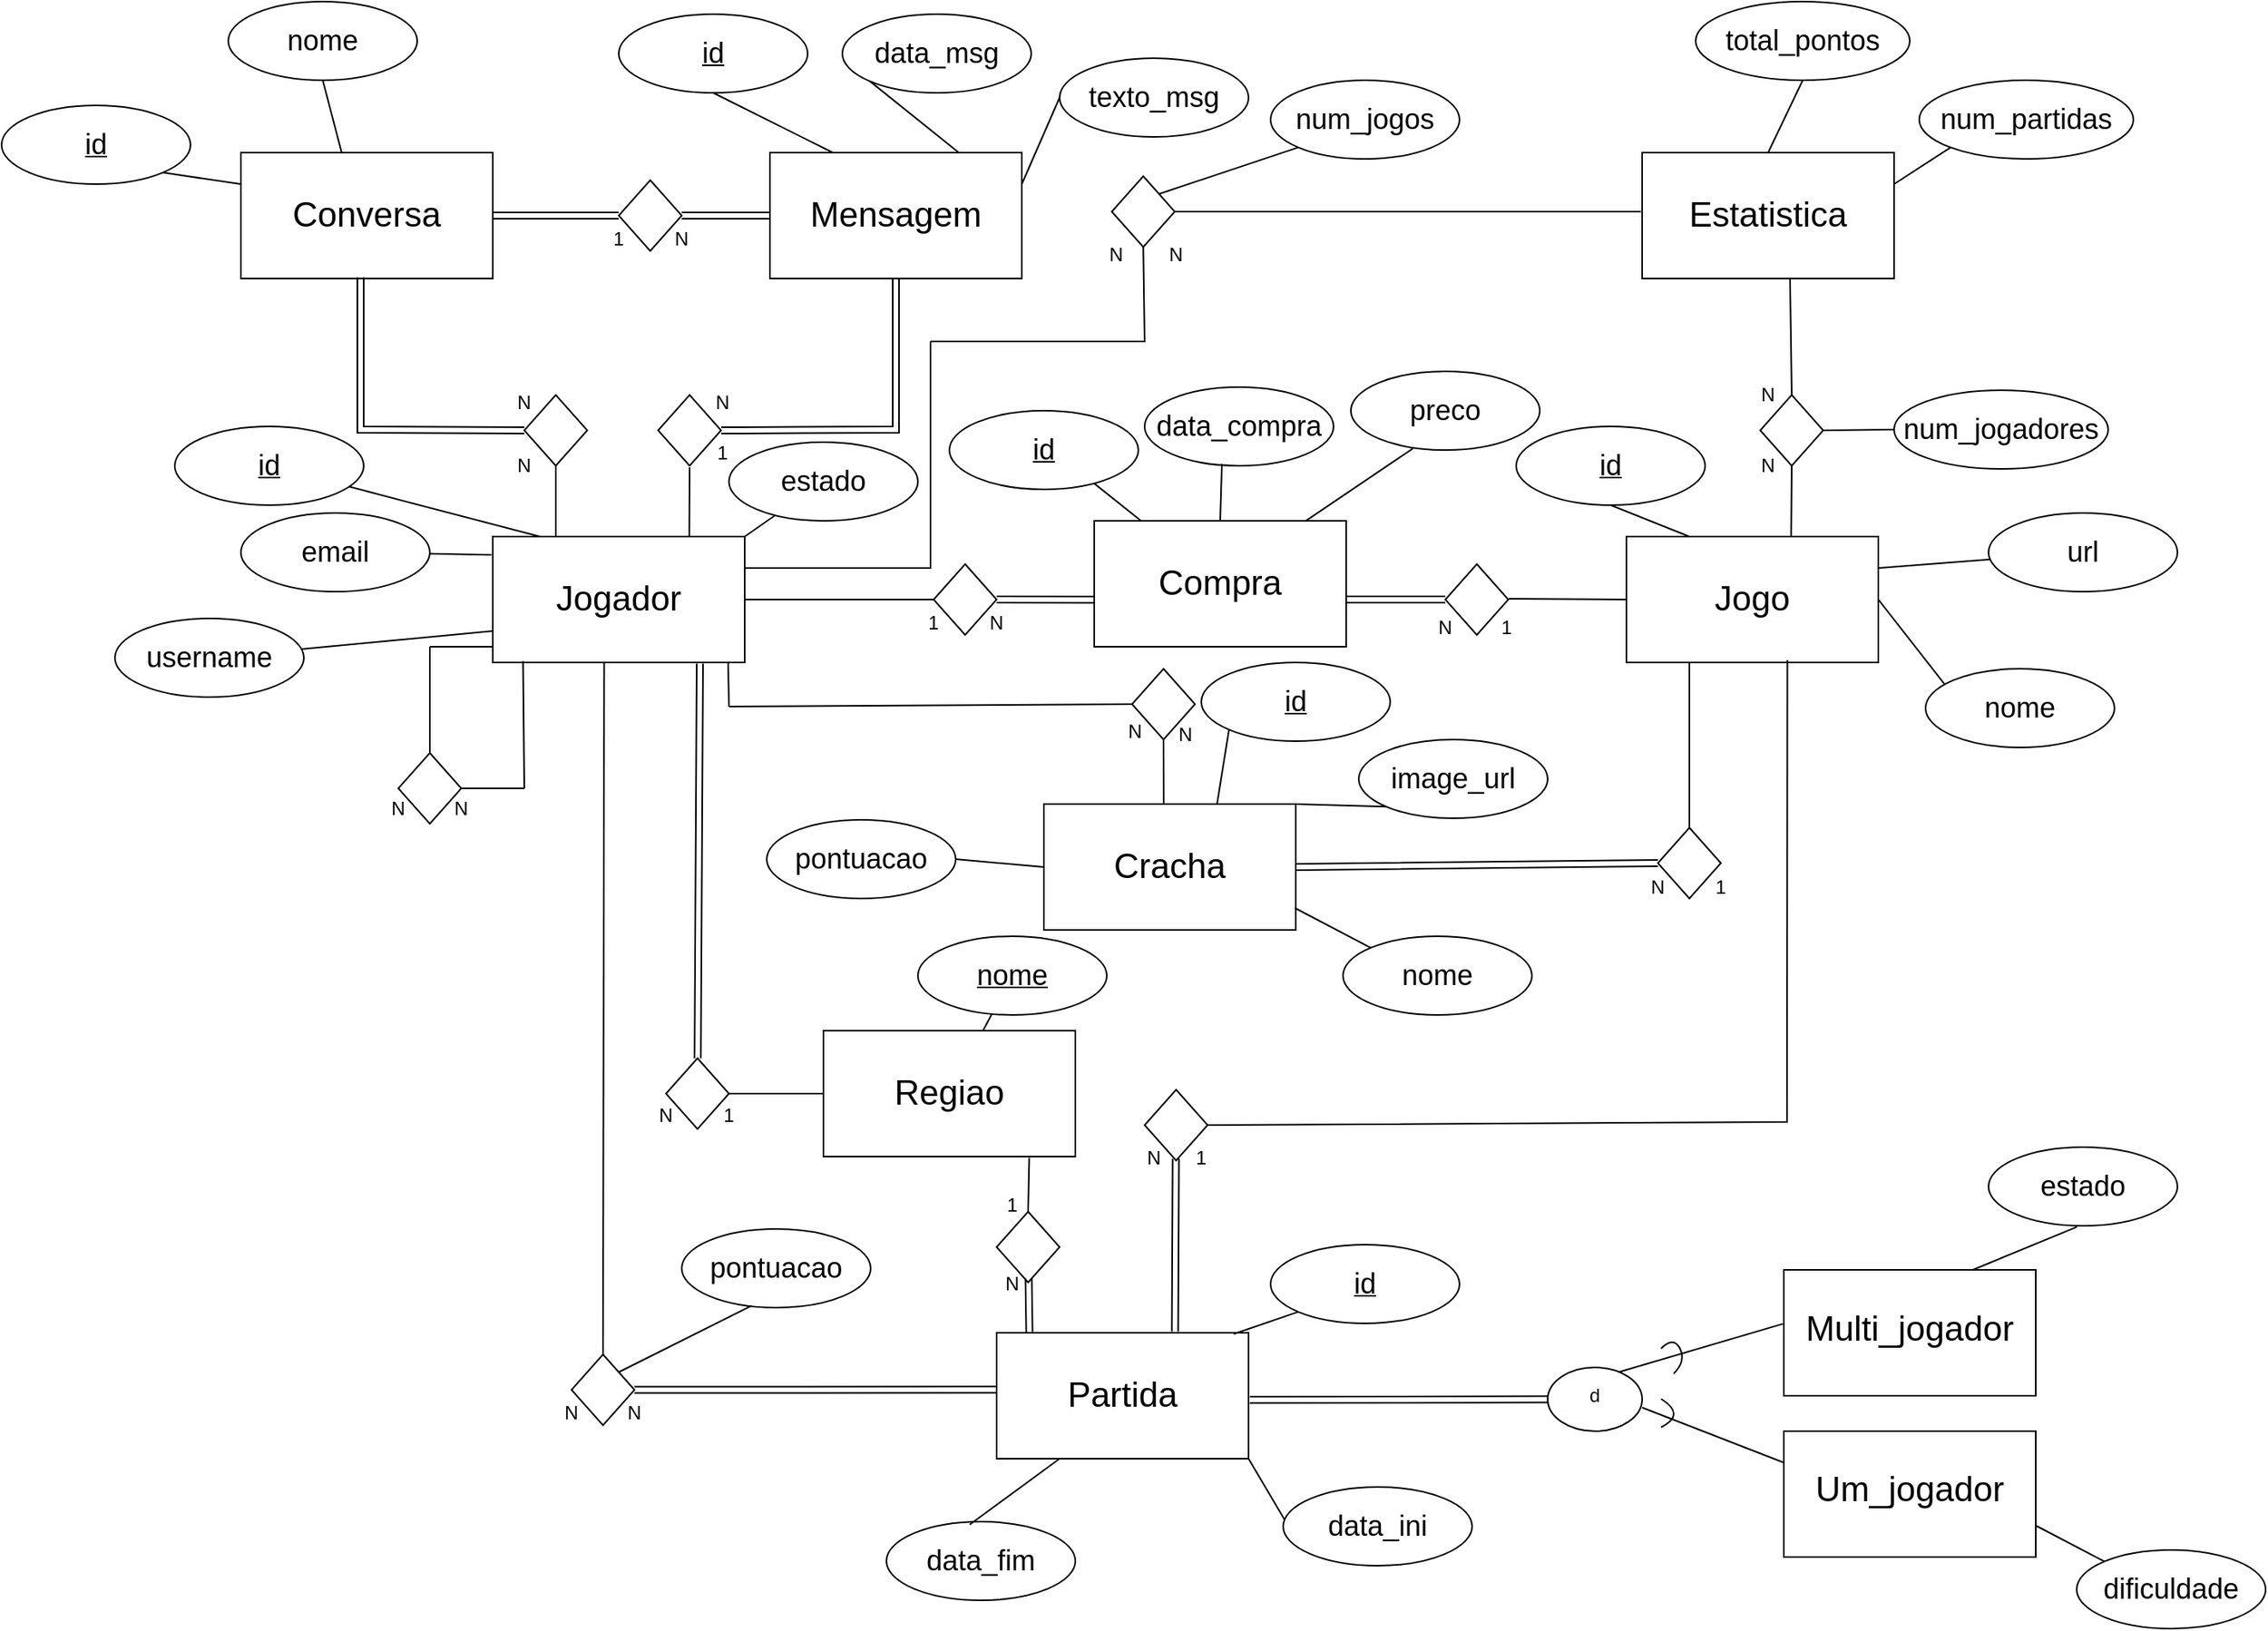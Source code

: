 <mxfile version="21.2.7" type="device">
  <diagram id="R2lEEEUBdFMjLlhIrx00" name="Page-1">
    <mxGraphModel dx="447" dy="230" grid="1" gridSize="8" guides="1" tooltips="1" connect="1" arrows="1" fold="1" page="1" pageScale="1" pageWidth="4681" pageHeight="3300" math="0" shadow="0" extFonts="Permanent Marker^https://fonts.googleapis.com/css?family=Permanent+Marker">
      <root>
        <mxCell id="0" />
        <mxCell id="1" parent="0" />
        <mxCell id="nNDHWYNQJszgNGWnwx3n-1" value="" style="rounded=0;whiteSpace=wrap;html=1;" parent="1" vertex="1">
          <mxGeometry x="426" y="460" width="160" height="80" as="geometry" />
        </mxCell>
        <mxCell id="nNDHWYNQJszgNGWnwx3n-2" value="&lt;font style=&quot;font-size: 22px;&quot;&gt;Jogador&lt;/font&gt;" style="text;html=1;strokeColor=none;fillColor=none;align=center;verticalAlign=middle;whiteSpace=wrap;rounded=0;" parent="1" vertex="1">
          <mxGeometry x="466" y="480" width="80" height="40" as="geometry" />
        </mxCell>
        <mxCell id="nNDHWYNQJszgNGWnwx3n-3" value="&lt;u&gt;&lt;font style=&quot;font-size: 18px;&quot;&gt;id&lt;/font&gt;&lt;/u&gt;" style="ellipse;whiteSpace=wrap;html=1;" parent="1" vertex="1">
          <mxGeometry x="224" y="390" width="120" height="50" as="geometry" />
        </mxCell>
        <mxCell id="nNDHWYNQJszgNGWnwx3n-4" value="&lt;font style=&quot;font-size: 18px;&quot;&gt;email&lt;/font&gt;" style="ellipse;whiteSpace=wrap;html=1;" parent="1" vertex="1">
          <mxGeometry x="266" y="445" width="120" height="50" as="geometry" />
        </mxCell>
        <mxCell id="nNDHWYNQJszgNGWnwx3n-5" value="&lt;font style=&quot;font-size: 18px;&quot;&gt;username&lt;/font&gt;" style="ellipse;whiteSpace=wrap;html=1;" parent="1" vertex="1">
          <mxGeometry x="186" y="512" width="120" height="50" as="geometry" />
        </mxCell>
        <mxCell id="nNDHWYNQJszgNGWnwx3n-6" value="&lt;span style=&quot;font-size: 18px;&quot;&gt;estado&lt;/span&gt;" style="ellipse;whiteSpace=wrap;html=1;" parent="1" vertex="1">
          <mxGeometry x="576" y="400" width="120" height="50" as="geometry" />
        </mxCell>
        <mxCell id="nNDHWYNQJszgNGWnwx3n-7" value="" style="endArrow=none;html=1;rounded=0;exitX=1;exitY=0;exitDx=0;exitDy=0;" parent="1" source="nNDHWYNQJszgNGWnwx3n-1" target="nNDHWYNQJszgNGWnwx3n-6" edge="1">
          <mxGeometry width="50" height="50" relative="1" as="geometry">
            <mxPoint x="586" y="510" as="sourcePoint" />
            <mxPoint x="636" y="460" as="targetPoint" />
          </mxGeometry>
        </mxCell>
        <mxCell id="nNDHWYNQJszgNGWnwx3n-8" value="" style="endArrow=none;html=1;rounded=0;" parent="1" target="nNDHWYNQJszgNGWnwx3n-3" edge="1">
          <mxGeometry width="50" height="50" relative="1" as="geometry">
            <mxPoint x="456" y="460" as="sourcePoint" />
            <mxPoint x="536" y="420" as="targetPoint" />
          </mxGeometry>
        </mxCell>
        <mxCell id="nNDHWYNQJszgNGWnwx3n-9" value="" style="endArrow=none;html=1;rounded=0;entryX=-0.005;entryY=0.146;entryDx=0;entryDy=0;entryPerimeter=0;" parent="1" source="nNDHWYNQJszgNGWnwx3n-4" target="nNDHWYNQJszgNGWnwx3n-1" edge="1">
          <mxGeometry width="50" height="50" relative="1" as="geometry">
            <mxPoint x="456" y="480" as="sourcePoint" />
            <mxPoint x="506" y="430" as="targetPoint" />
          </mxGeometry>
        </mxCell>
        <mxCell id="nNDHWYNQJszgNGWnwx3n-10" value="" style="endArrow=none;html=1;rounded=0;entryX=0;entryY=0.75;entryDx=0;entryDy=0;" parent="1" source="nNDHWYNQJszgNGWnwx3n-5" target="nNDHWYNQJszgNGWnwx3n-1" edge="1">
          <mxGeometry width="50" height="50" relative="1" as="geometry">
            <mxPoint x="456" y="540" as="sourcePoint" />
            <mxPoint x="506" y="490" as="targetPoint" />
          </mxGeometry>
        </mxCell>
        <mxCell id="nNDHWYNQJszgNGWnwx3n-12" value="" style="rounded=0;whiteSpace=wrap;html=1;" parent="1" vertex="1">
          <mxGeometry x="636" y="774" width="160" height="80" as="geometry" />
        </mxCell>
        <mxCell id="nNDHWYNQJszgNGWnwx3n-13" value="&lt;font style=&quot;font-size: 22px;&quot;&gt;Regiao&lt;/font&gt;" style="text;html=1;strokeColor=none;fillColor=none;align=center;verticalAlign=middle;whiteSpace=wrap;rounded=0;" parent="1" vertex="1">
          <mxGeometry x="676" y="794" width="80" height="40" as="geometry" />
        </mxCell>
        <mxCell id="nNDHWYNQJszgNGWnwx3n-14" value="&lt;u&gt;&lt;font style=&quot;font-size: 18px;&quot;&gt;nome&lt;/font&gt;&lt;/u&gt;" style="ellipse;whiteSpace=wrap;html=1;" parent="1" vertex="1">
          <mxGeometry x="696" y="714" width="120" height="50" as="geometry" />
        </mxCell>
        <mxCell id="nNDHWYNQJszgNGWnwx3n-15" value="" style="endArrow=none;html=1;rounded=0;" parent="1" source="nNDHWYNQJszgNGWnwx3n-12" target="nNDHWYNQJszgNGWnwx3n-14" edge="1">
          <mxGeometry width="50" height="50" relative="1" as="geometry">
            <mxPoint x="596" y="754" as="sourcePoint" />
            <mxPoint x="646" y="704" as="targetPoint" />
          </mxGeometry>
        </mxCell>
        <mxCell id="nNDHWYNQJszgNGWnwx3n-20" value="N" style="text;html=1;strokeColor=none;fillColor=none;align=center;verticalAlign=middle;whiteSpace=wrap;rounded=0;" parent="1" vertex="1">
          <mxGeometry x="336" y="620" width="60" height="25" as="geometry" />
        </mxCell>
        <mxCell id="nNDHWYNQJszgNGWnwx3n-21" value="N" style="text;html=1;strokeColor=none;fillColor=none;align=center;verticalAlign=middle;whiteSpace=wrap;rounded=0;" parent="1" vertex="1">
          <mxGeometry x="376" y="620" width="60" height="25" as="geometry" />
        </mxCell>
        <mxCell id="nNDHWYNQJszgNGWnwx3n-25" value="" style="endArrow=none;html=1;rounded=0;entryX=0.12;entryY=0.989;entryDx=0;entryDy=0;entryPerimeter=0;" parent="1" target="nNDHWYNQJszgNGWnwx3n-1" edge="1">
          <mxGeometry width="50" height="50" relative="1" as="geometry">
            <mxPoint x="446" y="620" as="sourcePoint" />
            <mxPoint x="656" y="590" as="targetPoint" />
          </mxGeometry>
        </mxCell>
        <mxCell id="nNDHWYNQJszgNGWnwx3n-34" value="" style="endArrow=none;html=1;rounded=0;" parent="1" edge="1">
          <mxGeometry width="50" height="50" relative="1" as="geometry">
            <mxPoint x="386" y="530" as="sourcePoint" />
            <mxPoint x="426" y="530" as="targetPoint" />
          </mxGeometry>
        </mxCell>
        <mxCell id="nNDHWYNQJszgNGWnwx3n-35" value="" style="rhombus;whiteSpace=wrap;html=1;" parent="1" vertex="1">
          <mxGeometry x="366" y="597.5" width="40" height="45" as="geometry" />
        </mxCell>
        <mxCell id="nNDHWYNQJszgNGWnwx3n-36" value="" style="endArrow=none;html=1;rounded=0;" parent="1" edge="1">
          <mxGeometry width="50" height="50" relative="1" as="geometry">
            <mxPoint x="406" y="620" as="sourcePoint" />
            <mxPoint x="446" y="620" as="targetPoint" />
          </mxGeometry>
        </mxCell>
        <mxCell id="nNDHWYNQJszgNGWnwx3n-37" value="" style="endArrow=none;html=1;rounded=0;exitX=0.5;exitY=0;exitDx=0;exitDy=0;" parent="1" source="nNDHWYNQJszgNGWnwx3n-35" edge="1">
          <mxGeometry width="50" height="50" relative="1" as="geometry">
            <mxPoint x="406" y="620" as="sourcePoint" />
            <mxPoint x="386" y="530" as="targetPoint" />
          </mxGeometry>
        </mxCell>
        <mxCell id="nNDHWYNQJszgNGWnwx3n-38" value="" style="rhombus;whiteSpace=wrap;html=1;" parent="1" vertex="1">
          <mxGeometry x="536" y="791.5" width="40" height="45" as="geometry" />
        </mxCell>
        <mxCell id="nNDHWYNQJszgNGWnwx3n-40" value="1" style="text;html=1;strokeColor=none;fillColor=none;align=center;verticalAlign=middle;whiteSpace=wrap;rounded=0;" parent="1" vertex="1">
          <mxGeometry x="546" y="815" width="60" height="25" as="geometry" />
        </mxCell>
        <mxCell id="nNDHWYNQJszgNGWnwx3n-41" value="" style="endArrow=none;html=1;rounded=0;entryX=0;entryY=0.5;entryDx=0;entryDy=0;exitX=1;exitY=0.5;exitDx=0;exitDy=0;" parent="1" source="nNDHWYNQJszgNGWnwx3n-38" target="nNDHWYNQJszgNGWnwx3n-12" edge="1">
          <mxGeometry width="50" height="50" relative="1" as="geometry">
            <mxPoint x="526" y="814" as="sourcePoint" />
            <mxPoint x="576" y="764" as="targetPoint" />
          </mxGeometry>
        </mxCell>
        <mxCell id="nNDHWYNQJszgNGWnwx3n-42" value="" style="rounded=0;whiteSpace=wrap;html=1;" parent="1" vertex="1">
          <mxGeometry x="1146" y="460" width="160" height="80" as="geometry" />
        </mxCell>
        <mxCell id="nNDHWYNQJszgNGWnwx3n-43" value="&lt;font style=&quot;font-size: 22px;&quot;&gt;Jogo&lt;/font&gt;" style="text;html=1;strokeColor=none;fillColor=none;align=center;verticalAlign=middle;whiteSpace=wrap;rounded=0;" parent="1" vertex="1">
          <mxGeometry x="1186" y="480" width="80" height="40" as="geometry" />
        </mxCell>
        <mxCell id="nNDHWYNQJszgNGWnwx3n-45" value="" style="endArrow=none;html=1;rounded=0;exitX=1;exitY=0.5;exitDx=0;exitDy=0;entryX=0.5;entryY=0;entryDx=0;entryDy=0;" parent="1" source="nNDHWYNQJszgNGWnwx3n-1" target="hNQSx2w98ENypiFN29dy-17" edge="1">
          <mxGeometry width="50" height="50" relative="1" as="geometry">
            <mxPoint x="886" y="560" as="sourcePoint" />
            <mxPoint x="672" y="500" as="targetPoint" />
          </mxGeometry>
        </mxCell>
        <mxCell id="nNDHWYNQJszgNGWnwx3n-46" value="" style="endArrow=none;html=1;rounded=0;exitX=0;exitY=0.5;exitDx=0;exitDy=0;entryX=0.521;entryY=-0.1;entryDx=0;entryDy=0;entryPerimeter=0;" parent="1" source="nNDHWYNQJszgNGWnwx3n-42" target="hNQSx2w98ENypiFN29dy-14" edge="1">
          <mxGeometry width="50" height="50" relative="1" as="geometry">
            <mxPoint x="886" y="560" as="sourcePoint" />
            <mxPoint x="1104" y="500" as="targetPoint" />
          </mxGeometry>
        </mxCell>
        <mxCell id="nNDHWYNQJszgNGWnwx3n-49" value="&lt;u&gt;&lt;font style=&quot;font-size: 18px;&quot;&gt;id&lt;/font&gt;&lt;/u&gt;" style="ellipse;whiteSpace=wrap;html=1;" parent="1" vertex="1">
          <mxGeometry x="1076" y="390" width="120" height="50" as="geometry" />
        </mxCell>
        <mxCell id="nNDHWYNQJszgNGWnwx3n-50" value="&lt;span style=&quot;font-size: 18px;&quot;&gt;url&lt;/span&gt;" style="ellipse;whiteSpace=wrap;html=1;" parent="1" vertex="1">
          <mxGeometry x="1376" y="445" width="120" height="50" as="geometry" />
        </mxCell>
        <mxCell id="nNDHWYNQJszgNGWnwx3n-51" value="&lt;font style=&quot;font-size: 18px;&quot;&gt;nome&lt;/font&gt;" style="ellipse;whiteSpace=wrap;html=1;" parent="1" vertex="1">
          <mxGeometry x="1336" y="544" width="120" height="50" as="geometry" />
        </mxCell>
        <mxCell id="nNDHWYNQJszgNGWnwx3n-53" value="&lt;font style=&quot;font-size: 18px;&quot;&gt;image_url&lt;/font&gt;" style="ellipse;whiteSpace=wrap;html=1;" parent="1" vertex="1">
          <mxGeometry x="976" y="589" width="120" height="50" as="geometry" />
        </mxCell>
        <mxCell id="nNDHWYNQJszgNGWnwx3n-54" value="" style="endArrow=none;html=1;rounded=0;entryX=0.5;entryY=1;entryDx=0;entryDy=0;exitX=0.25;exitY=0;exitDx=0;exitDy=0;" parent="1" source="nNDHWYNQJszgNGWnwx3n-42" target="nNDHWYNQJszgNGWnwx3n-49" edge="1">
          <mxGeometry width="50" height="50" relative="1" as="geometry">
            <mxPoint x="1136" y="530" as="sourcePoint" />
            <mxPoint x="1186" y="480" as="targetPoint" />
          </mxGeometry>
        </mxCell>
        <mxCell id="nNDHWYNQJszgNGWnwx3n-55" value="" style="endArrow=none;html=1;rounded=0;exitX=1;exitY=0.25;exitDx=0;exitDy=0;" parent="1" source="nNDHWYNQJszgNGWnwx3n-42" target="nNDHWYNQJszgNGWnwx3n-50" edge="1">
          <mxGeometry width="50" height="50" relative="1" as="geometry">
            <mxPoint x="1306" y="510" as="sourcePoint" />
            <mxPoint x="1296" y="440" as="targetPoint" />
          </mxGeometry>
        </mxCell>
        <mxCell id="nNDHWYNQJszgNGWnwx3n-56" value="" style="endArrow=none;html=1;rounded=0;entryX=0.099;entryY=0.191;entryDx=0;entryDy=0;exitX=1;exitY=0.5;exitDx=0;exitDy=0;entryPerimeter=0;" parent="1" source="nNDHWYNQJszgNGWnwx3n-42" target="nNDHWYNQJszgNGWnwx3n-51" edge="1">
          <mxGeometry width="50" height="50" relative="1" as="geometry">
            <mxPoint x="1306" y="520" as="sourcePoint" />
            <mxPoint x="1356" y="470" as="targetPoint" />
          </mxGeometry>
        </mxCell>
        <mxCell id="nNDHWYNQJszgNGWnwx3n-59" value="" style="rounded=0;whiteSpace=wrap;html=1;" parent="1" vertex="1">
          <mxGeometry x="776" y="630" width="160" height="80" as="geometry" />
        </mxCell>
        <mxCell id="nNDHWYNQJszgNGWnwx3n-60" value="&lt;font style=&quot;font-size: 22px;&quot;&gt;Cracha&lt;/font&gt;" style="text;html=1;strokeColor=none;fillColor=none;align=center;verticalAlign=middle;whiteSpace=wrap;rounded=0;" parent="1" vertex="1">
          <mxGeometry x="816" y="650" width="80" height="40" as="geometry" />
        </mxCell>
        <mxCell id="nNDHWYNQJszgNGWnwx3n-61" value="&lt;u&gt;&lt;font style=&quot;font-size: 18px;&quot;&gt;id&lt;/font&gt;&lt;/u&gt;" style="ellipse;whiteSpace=wrap;html=1;" parent="1" vertex="1">
          <mxGeometry x="876" y="540" width="120" height="50" as="geometry" />
        </mxCell>
        <mxCell id="nNDHWYNQJszgNGWnwx3n-63" value="&lt;font style=&quot;font-size: 18px;&quot;&gt;nome&lt;/font&gt;" style="ellipse;whiteSpace=wrap;html=1;" parent="1" vertex="1">
          <mxGeometry x="966" y="714" width="120" height="50" as="geometry" />
        </mxCell>
        <mxCell id="nNDHWYNQJszgNGWnwx3n-64" value="" style="endArrow=none;html=1;rounded=0;entryX=0;entryY=1;entryDx=0;entryDy=0;" parent="1" target="nNDHWYNQJszgNGWnwx3n-61" edge="1">
          <mxGeometry width="50" height="50" relative="1" as="geometry">
            <mxPoint x="886" y="630" as="sourcePoint" />
            <mxPoint x="936" y="580" as="targetPoint" />
          </mxGeometry>
        </mxCell>
        <mxCell id="nNDHWYNQJszgNGWnwx3n-66" value="" style="endArrow=none;html=1;rounded=0;exitX=0;exitY=0;exitDx=0;exitDy=0;entryX=0.996;entryY=0.825;entryDx=0;entryDy=0;entryPerimeter=0;" parent="1" source="nNDHWYNQJszgNGWnwx3n-63" target="nNDHWYNQJszgNGWnwx3n-59" edge="1">
          <mxGeometry width="50" height="50" relative="1" as="geometry">
            <mxPoint x="916" y="740" as="sourcePoint" />
            <mxPoint x="966" y="690" as="targetPoint" />
          </mxGeometry>
        </mxCell>
        <mxCell id="nNDHWYNQJszgNGWnwx3n-67" value="" style="rhombus;whiteSpace=wrap;html=1;" parent="1" vertex="1">
          <mxGeometry x="832" y="544" width="40" height="45" as="geometry" />
        </mxCell>
        <mxCell id="nNDHWYNQJszgNGWnwx3n-68" value="N" style="text;html=1;strokeColor=none;fillColor=none;align=center;verticalAlign=middle;whiteSpace=wrap;rounded=0;" parent="1" vertex="1">
          <mxGeometry x="836" y="570.5" width="60" height="30" as="geometry" />
        </mxCell>
        <mxCell id="nNDHWYNQJszgNGWnwx3n-73" value="&lt;font style=&quot;font-size: 18px;&quot;&gt;preco&lt;/font&gt;" style="ellipse;whiteSpace=wrap;html=1;" parent="1" vertex="1">
          <mxGeometry x="971" y="355" width="120" height="50" as="geometry" />
        </mxCell>
        <mxCell id="nNDHWYNQJszgNGWnwx3n-75" value="&lt;font style=&quot;font-size: 18px;&quot;&gt;data_compra&lt;/font&gt;" style="ellipse;whiteSpace=wrap;html=1;" parent="1" vertex="1">
          <mxGeometry x="840" y="365" width="120" height="50" as="geometry" />
        </mxCell>
        <mxCell id="nNDHWYNQJszgNGWnwx3n-79" value="" style="rhombus;whiteSpace=wrap;html=1;" parent="1" vertex="1">
          <mxGeometry x="1166" y="645" width="40" height="45" as="geometry" />
        </mxCell>
        <mxCell id="nNDHWYNQJszgNGWnwx3n-83" value="" style="rounded=0;whiteSpace=wrap;html=1;" parent="1" vertex="1">
          <mxGeometry x="746" y="966" width="160" height="80" as="geometry" />
        </mxCell>
        <mxCell id="nNDHWYNQJszgNGWnwx3n-84" value="&lt;font style=&quot;font-size: 22px;&quot;&gt;Partida&lt;/font&gt;" style="text;html=1;strokeColor=none;fillColor=none;align=center;verticalAlign=middle;whiteSpace=wrap;rounded=0;" parent="1" vertex="1">
          <mxGeometry x="786" y="986" width="80" height="40" as="geometry" />
        </mxCell>
        <mxCell id="nNDHWYNQJszgNGWnwx3n-85" value="" style="rhombus;whiteSpace=wrap;html=1;" parent="1" vertex="1">
          <mxGeometry x="840" y="811.5" width="40" height="45" as="geometry" />
        </mxCell>
        <mxCell id="nNDHWYNQJszgNGWnwx3n-88" value="" style="shape=link;html=1;rounded=0;entryX=0.495;entryY=0.974;entryDx=0;entryDy=0;entryPerimeter=0;exitX=0.708;exitY=-0.009;exitDx=0;exitDy=0;exitPerimeter=0;" parent="1" source="nNDHWYNQJszgNGWnwx3n-83" target="nNDHWYNQJszgNGWnwx3n-85" edge="1">
          <mxGeometry width="100" relative="1" as="geometry">
            <mxPoint x="860" y="960" as="sourcePoint" />
            <mxPoint x="932" y="936" as="targetPoint" />
          </mxGeometry>
        </mxCell>
        <mxCell id="nNDHWYNQJszgNGWnwx3n-89" value="N" style="text;html=1;strokeColor=none;fillColor=none;align=center;verticalAlign=middle;whiteSpace=wrap;rounded=0;" parent="1" vertex="1">
          <mxGeometry x="816" y="840" width="60" height="30" as="geometry" />
        </mxCell>
        <mxCell id="nNDHWYNQJszgNGWnwx3n-91" value="1" style="text;html=1;strokeColor=none;fillColor=none;align=center;verticalAlign=middle;whiteSpace=wrap;rounded=0;" parent="1" vertex="1">
          <mxGeometry x="846" y="840" width="60" height="30" as="geometry" />
        </mxCell>
        <mxCell id="nNDHWYNQJszgNGWnwx3n-92" value="1" style="text;html=1;strokeColor=none;fillColor=none;align=center;verticalAlign=middle;whiteSpace=wrap;rounded=0;" parent="1" vertex="1">
          <mxGeometry x="1176" y="667.5" width="60" height="30" as="geometry" />
        </mxCell>
        <mxCell id="nNDHWYNQJszgNGWnwx3n-93" value="N" style="text;html=1;strokeColor=none;fillColor=none;align=center;verticalAlign=middle;whiteSpace=wrap;rounded=0;" parent="1" vertex="1">
          <mxGeometry x="1136" y="667.5" width="60" height="30" as="geometry" />
        </mxCell>
        <mxCell id="nNDHWYNQJszgNGWnwx3n-94" value="" style="rhombus;whiteSpace=wrap;html=1;" parent="1" vertex="1">
          <mxGeometry x="476" y="979.75" width="40" height="45" as="geometry" />
        </mxCell>
        <mxCell id="nNDHWYNQJszgNGWnwx3n-95" value="N" style="text;html=1;strokeColor=none;fillColor=none;align=center;verticalAlign=middle;whiteSpace=wrap;rounded=0;" parent="1" vertex="1">
          <mxGeometry x="446" y="1002.25" width="60" height="30" as="geometry" />
        </mxCell>
        <mxCell id="nNDHWYNQJszgNGWnwx3n-100" value="" style="endArrow=none;html=1;rounded=0;entryX=0.442;entryY=1.003;entryDx=0;entryDy=0;entryPerimeter=0;exitX=0.5;exitY=0;exitDx=0;exitDy=0;" parent="1" source="nNDHWYNQJszgNGWnwx3n-94" target="nNDHWYNQJszgNGWnwx3n-1" edge="1">
          <mxGeometry width="50" height="50" relative="1" as="geometry">
            <mxPoint x="496" y="960" as="sourcePoint" />
            <mxPoint x="496" y="544" as="targetPoint" />
          </mxGeometry>
        </mxCell>
        <mxCell id="nNDHWYNQJszgNGWnwx3n-101" value="N" style="text;html=1;strokeColor=none;fillColor=none;align=center;verticalAlign=middle;whiteSpace=wrap;rounded=0;" parent="1" vertex="1">
          <mxGeometry x="486" y="1002.25" width="60" height="30" as="geometry" />
        </mxCell>
        <mxCell id="nNDHWYNQJszgNGWnwx3n-102" value="&lt;font style=&quot;font-size: 18px;&quot;&gt;pontuacao&lt;/font&gt;" style="ellipse;whiteSpace=wrap;html=1;" parent="1" vertex="1">
          <mxGeometry x="546" y="900" width="120" height="50" as="geometry" />
        </mxCell>
        <mxCell id="nNDHWYNQJszgNGWnwx3n-105" value="&lt;u&gt;&lt;font style=&quot;font-size: 18px;&quot;&gt;id&lt;/font&gt;&lt;/u&gt;" style="ellipse;whiteSpace=wrap;html=1;" parent="1" vertex="1">
          <mxGeometry x="920" y="910" width="120" height="50" as="geometry" />
        </mxCell>
        <mxCell id="nNDHWYNQJszgNGWnwx3n-107" value="&lt;font style=&quot;font-size: 18px;&quot;&gt;data_ini&lt;/font&gt;" style="ellipse;whiteSpace=wrap;html=1;" parent="1" vertex="1">
          <mxGeometry x="928" y="1064" width="120" height="50" as="geometry" />
        </mxCell>
        <mxCell id="nNDHWYNQJszgNGWnwx3n-108" value="&lt;font style=&quot;font-size: 18px;&quot;&gt;data_fim&lt;/font&gt;" style="ellipse;whiteSpace=wrap;html=1;" parent="1" vertex="1">
          <mxGeometry x="676" y="1086" width="120" height="50" as="geometry" />
        </mxCell>
        <mxCell id="nNDHWYNQJszgNGWnwx3n-115" value="" style="endArrow=none;html=1;rounded=0;entryX=0.934;entryY=0.995;entryDx=0;entryDy=0;entryPerimeter=0;" parent="1" target="nNDHWYNQJszgNGWnwx3n-1" edge="1">
          <mxGeometry width="50" height="50" relative="1" as="geometry">
            <mxPoint x="576" y="568" as="sourcePoint" />
            <mxPoint x="786" y="664" as="targetPoint" />
          </mxGeometry>
        </mxCell>
        <mxCell id="nNDHWYNQJszgNGWnwx3n-116" value="" style="endArrow=none;html=1;rounded=0;entryX=0;entryY=0.5;entryDx=0;entryDy=0;" parent="1" target="nNDHWYNQJszgNGWnwx3n-67" edge="1">
          <mxGeometry width="50" height="50" relative="1" as="geometry">
            <mxPoint x="576" y="568" as="sourcePoint" />
            <mxPoint x="656" y="544" as="targetPoint" />
          </mxGeometry>
        </mxCell>
        <mxCell id="nNDHWYNQJszgNGWnwx3n-120" value="" style="endArrow=none;html=1;rounded=0;exitX=0.409;exitY=0.976;exitDx=0;exitDy=0;exitPerimeter=0;entryX=0.5;entryY=0;entryDx=0;entryDy=0;" parent="1" source="nNDHWYNQJszgNGWnwx3n-75" target="hNQSx2w98ENypiFN29dy-8" edge="1">
          <mxGeometry width="50" height="50" relative="1" as="geometry">
            <mxPoint x="912" y="360" as="sourcePoint" />
            <mxPoint x="896" y="384" as="targetPoint" />
          </mxGeometry>
        </mxCell>
        <mxCell id="nNDHWYNQJszgNGWnwx3n-122" value="" style="endArrow=none;html=1;rounded=0;exitX=0.328;exitY=0.981;exitDx=0;exitDy=0;exitPerimeter=0;entryX=0.836;entryY=0.005;entryDx=0;entryDy=0;entryPerimeter=0;" parent="1" source="nNDHWYNQJszgNGWnwx3n-73" target="hNQSx2w98ENypiFN29dy-8" edge="1">
          <mxGeometry width="50" height="50" relative="1" as="geometry">
            <mxPoint x="720" y="626" as="sourcePoint" />
            <mxPoint x="944" y="448" as="targetPoint" />
          </mxGeometry>
        </mxCell>
        <mxCell id="nNDHWYNQJszgNGWnwx3n-123" value="N" style="text;html=1;strokeColor=none;fillColor=none;align=center;verticalAlign=middle;whiteSpace=wrap;rounded=0;" parent="1" vertex="1">
          <mxGeometry x="802" y="570.5" width="64" height="27" as="geometry" />
        </mxCell>
        <mxCell id="nNDHWYNQJszgNGWnwx3n-124" value="N" style="text;html=1;strokeColor=none;fillColor=none;align=center;verticalAlign=middle;whiteSpace=wrap;rounded=0;" parent="1" vertex="1">
          <mxGeometry x="506" y="815" width="60" height="25" as="geometry" />
        </mxCell>
        <mxCell id="nNDHWYNQJszgNGWnwx3n-127" value="" style="shape=link;html=1;rounded=0;exitX=0.822;exitY=1.009;exitDx=0;exitDy=0;exitPerimeter=0;" parent="1" source="nNDHWYNQJszgNGWnwx3n-1" target="nNDHWYNQJszgNGWnwx3n-38" edge="1">
          <mxGeometry width="100" relative="1" as="geometry">
            <mxPoint x="568" y="712" as="sourcePoint" />
            <mxPoint x="668" y="712" as="targetPoint" />
          </mxGeometry>
        </mxCell>
        <mxCell id="nNDHWYNQJszgNGWnwx3n-131" value="" style="rhombus;whiteSpace=wrap;html=1;" parent="1" vertex="1">
          <mxGeometry x="746" y="889" width="40" height="45" as="geometry" />
        </mxCell>
        <mxCell id="nNDHWYNQJszgNGWnwx3n-132" value="" style="endArrow=none;html=1;rounded=0;exitX=0.5;exitY=0;exitDx=0;exitDy=0;entryX=0.817;entryY=1.01;entryDx=0;entryDy=0;entryPerimeter=0;" parent="1" source="nNDHWYNQJszgNGWnwx3n-131" target="nNDHWYNQJszgNGWnwx3n-12" edge="1">
          <mxGeometry width="50" height="50" relative="1" as="geometry">
            <mxPoint x="776" y="858" as="sourcePoint" />
            <mxPoint x="768" y="856" as="targetPoint" />
          </mxGeometry>
        </mxCell>
        <mxCell id="nNDHWYNQJszgNGWnwx3n-134" value="" style="shape=link;html=1;rounded=0;exitX=0.13;exitY=-0.007;exitDx=0;exitDy=0;exitPerimeter=0;entryX=0.508;entryY=0.942;entryDx=0;entryDy=0;entryPerimeter=0;" parent="1" source="nNDHWYNQJszgNGWnwx3n-83" target="nNDHWYNQJszgNGWnwx3n-131" edge="1">
          <mxGeometry width="100" relative="1" as="geometry">
            <mxPoint x="768" y="920" as="sourcePoint" />
            <mxPoint x="868" y="920" as="targetPoint" />
          </mxGeometry>
        </mxCell>
        <mxCell id="nNDHWYNQJszgNGWnwx3n-135" value="N" style="text;html=1;strokeColor=none;fillColor=none;align=center;verticalAlign=middle;whiteSpace=wrap;rounded=0;" parent="1" vertex="1">
          <mxGeometry x="726" y="920" width="60" height="30" as="geometry" />
        </mxCell>
        <mxCell id="nNDHWYNQJszgNGWnwx3n-136" value="1" style="text;html=1;strokeColor=none;fillColor=none;align=center;verticalAlign=middle;whiteSpace=wrap;rounded=0;" parent="1" vertex="1">
          <mxGeometry x="726" y="870" width="60" height="30" as="geometry" />
        </mxCell>
        <mxCell id="nNDHWYNQJszgNGWnwx3n-137" value="" style="endArrow=none;html=1;rounded=0;entryX=0;entryY=1;entryDx=0;entryDy=0;exitX=0.941;exitY=0.009;exitDx=0;exitDy=0;exitPerimeter=0;" parent="1" source="nNDHWYNQJszgNGWnwx3n-83" target="nNDHWYNQJszgNGWnwx3n-105" edge="1">
          <mxGeometry width="50" height="50" relative="1" as="geometry">
            <mxPoint x="784" y="978" as="sourcePoint" />
            <mxPoint x="834" y="928" as="targetPoint" />
          </mxGeometry>
        </mxCell>
        <mxCell id="nNDHWYNQJszgNGWnwx3n-139" value="" style="endArrow=none;html=1;rounded=0;exitX=1;exitY=1;exitDx=0;exitDy=0;entryX=0.008;entryY=0.417;entryDx=0;entryDy=0;entryPerimeter=0;" parent="1" source="nNDHWYNQJszgNGWnwx3n-83" target="nNDHWYNQJszgNGWnwx3n-107" edge="1">
          <mxGeometry width="50" height="50" relative="1" as="geometry">
            <mxPoint x="944" y="1010" as="sourcePoint" />
            <mxPoint x="994" y="960" as="targetPoint" />
          </mxGeometry>
        </mxCell>
        <mxCell id="nNDHWYNQJszgNGWnwx3n-140" value="" style="endArrow=none;html=1;rounded=0;exitX=0.25;exitY=1;exitDx=0;exitDy=0;entryX=0.441;entryY=0.037;entryDx=0;entryDy=0;entryPerimeter=0;" parent="1" source="nNDHWYNQJszgNGWnwx3n-83" target="nNDHWYNQJszgNGWnwx3n-108" edge="1">
          <mxGeometry width="50" height="50" relative="1" as="geometry">
            <mxPoint x="920" y="1066" as="sourcePoint" />
            <mxPoint x="970" y="1016" as="targetPoint" />
          </mxGeometry>
        </mxCell>
        <mxCell id="nNDHWYNQJszgNGWnwx3n-142" value="" style="ellipse;whiteSpace=wrap;html=1;" parent="1" vertex="1">
          <mxGeometry x="1096" y="988" width="60" height="40.5" as="geometry" />
        </mxCell>
        <mxCell id="nNDHWYNQJszgNGWnwx3n-143" value="" style="shape=link;html=1;rounded=0;exitX=1.005;exitY=0.533;exitDx=0;exitDy=0;exitPerimeter=0;entryX=0;entryY=0.5;entryDx=0;entryDy=0;" parent="1" source="nNDHWYNQJszgNGWnwx3n-83" target="nNDHWYNQJszgNGWnwx3n-142" edge="1">
          <mxGeometry width="100" relative="1" as="geometry">
            <mxPoint x="920" y="1008" as="sourcePoint" />
            <mxPoint x="1020" y="1008" as="targetPoint" />
          </mxGeometry>
        </mxCell>
        <mxCell id="nNDHWYNQJszgNGWnwx3n-144" value="d" style="text;html=1;strokeColor=none;fillColor=none;align=center;verticalAlign=middle;whiteSpace=wrap;rounded=0;" parent="1" vertex="1">
          <mxGeometry x="1096" y="991" width="60" height="30" as="geometry" />
        </mxCell>
        <mxCell id="nNDHWYNQJszgNGWnwx3n-146" value="" style="endArrow=none;html=1;rounded=0;exitX=1;exitY=0.75;exitDx=0;exitDy=0;entryX=0;entryY=0.25;entryDx=0;entryDy=0;" parent="1" source="nNDHWYNQJszgNGWnwx3n-144" target="nNDHWYNQJszgNGWnwx3n-163" edge="1">
          <mxGeometry width="50" height="50" relative="1" as="geometry">
            <mxPoint x="1080" y="978" as="sourcePoint" />
            <mxPoint x="1224" y="1040" as="targetPoint" />
          </mxGeometry>
        </mxCell>
        <mxCell id="nNDHWYNQJszgNGWnwx3n-150" value="" style="endArrow=none;html=1;rounded=0;exitX=0.75;exitY=0;exitDx=0;exitDy=0;entryX=-0.004;entryY=0.429;entryDx=0;entryDy=0;entryPerimeter=0;" parent="1" source="nNDHWYNQJszgNGWnwx3n-144" target="nNDHWYNQJszgNGWnwx3n-160" edge="1">
          <mxGeometry width="50" height="50" relative="1" as="geometry">
            <mxPoint x="1141" y="991" as="sourcePoint" />
            <mxPoint x="1224" y="968" as="targetPoint" />
          </mxGeometry>
        </mxCell>
        <mxCell id="nNDHWYNQJszgNGWnwx3n-156" value="" style="curved=1;endArrow=none;html=1;rounded=0;endFill=0;" parent="1" edge="1">
          <mxGeometry width="50" height="50" relative="1" as="geometry">
            <mxPoint x="1176" y="992" as="sourcePoint" />
            <mxPoint x="1168" y="976" as="targetPoint" />
            <Array as="points">
              <mxPoint x="1184" y="984" />
              <mxPoint x="1176" y="968" />
            </Array>
          </mxGeometry>
        </mxCell>
        <mxCell id="nNDHWYNQJszgNGWnwx3n-157" value="" style="curved=1;endArrow=none;html=1;rounded=0;endFill=0;" parent="1" edge="1">
          <mxGeometry width="50" height="50" relative="1" as="geometry">
            <mxPoint x="1168" y="1026" as="sourcePoint" />
            <mxPoint x="1168" y="1008" as="targetPoint" />
            <Array as="points">
              <mxPoint x="1184" y="1018" />
            </Array>
          </mxGeometry>
        </mxCell>
        <mxCell id="nNDHWYNQJszgNGWnwx3n-160" value="" style="rounded=0;whiteSpace=wrap;html=1;" parent="1" vertex="1">
          <mxGeometry x="1246" y="926" width="160" height="80" as="geometry" />
        </mxCell>
        <mxCell id="nNDHWYNQJszgNGWnwx3n-161" value="&lt;font style=&quot;font-size: 22px;&quot;&gt;Multi_jogador&lt;/font&gt;" style="text;html=1;strokeColor=none;fillColor=none;align=center;verticalAlign=middle;whiteSpace=wrap;rounded=0;" parent="1" vertex="1">
          <mxGeometry x="1286" y="943.5" width="80" height="40" as="geometry" />
        </mxCell>
        <mxCell id="nNDHWYNQJszgNGWnwx3n-163" value="" style="rounded=0;whiteSpace=wrap;html=1;" parent="1" vertex="1">
          <mxGeometry x="1246" y="1028.5" width="160" height="80" as="geometry" />
        </mxCell>
        <mxCell id="nNDHWYNQJszgNGWnwx3n-164" value="&lt;font style=&quot;font-size: 22px;&quot;&gt;Um_jogador&lt;/font&gt;" style="text;html=1;strokeColor=none;fillColor=none;align=center;verticalAlign=middle;whiteSpace=wrap;rounded=0;" parent="1" vertex="1">
          <mxGeometry x="1286" y="1046" width="80" height="40" as="geometry" />
        </mxCell>
        <mxCell id="nNDHWYNQJszgNGWnwx3n-167" value="&lt;font style=&quot;font-size: 18px;&quot;&gt;estado&lt;/font&gt;" style="ellipse;whiteSpace=wrap;html=1;" parent="1" vertex="1">
          <mxGeometry x="1376" y="848" width="120" height="50" as="geometry" />
        </mxCell>
        <mxCell id="nNDHWYNQJszgNGWnwx3n-168" value="" style="endArrow=none;html=1;rounded=0;exitX=0.75;exitY=0;exitDx=0;exitDy=0;entryX=0.468;entryY=1.013;entryDx=0;entryDy=0;entryPerimeter=0;" parent="1" source="nNDHWYNQJszgNGWnwx3n-160" target="nNDHWYNQJszgNGWnwx3n-167" edge="1">
          <mxGeometry width="50" height="50" relative="1" as="geometry">
            <mxPoint x="1416" y="946" as="sourcePoint" />
            <mxPoint x="1466" y="896" as="targetPoint" />
          </mxGeometry>
        </mxCell>
        <mxCell id="nNDHWYNQJszgNGWnwx3n-169" value="&lt;font style=&quot;font-size: 18px;&quot;&gt;dificuldade&lt;/font&gt;" style="ellipse;whiteSpace=wrap;html=1;" parent="1" vertex="1">
          <mxGeometry x="1432" y="1104" width="120" height="50" as="geometry" />
        </mxCell>
        <mxCell id="nNDHWYNQJszgNGWnwx3n-170" value="" style="endArrow=none;html=1;rounded=0;exitX=1;exitY=0.75;exitDx=0;exitDy=0;entryX=0;entryY=0;entryDx=0;entryDy=0;" parent="1" source="nNDHWYNQJszgNGWnwx3n-163" target="nNDHWYNQJszgNGWnwx3n-169" edge="1">
          <mxGeometry width="50" height="50" relative="1" as="geometry">
            <mxPoint x="1288" y="954" as="sourcePoint" />
            <mxPoint x="1338" y="904" as="targetPoint" />
          </mxGeometry>
        </mxCell>
        <mxCell id="nNDHWYNQJszgNGWnwx3n-171" value="" style="rhombus;whiteSpace=wrap;html=1;" parent="1" vertex="1">
          <mxGeometry x="819.14" y="231" width="40" height="45" as="geometry" />
        </mxCell>
        <mxCell id="nNDHWYNQJszgNGWnwx3n-172" value="N" style="text;html=1;strokeColor=none;fillColor=none;align=center;verticalAlign=middle;whiteSpace=wrap;rounded=0;" parent="1" vertex="1">
          <mxGeometry x="830" y="266" width="60" height="30" as="geometry" />
        </mxCell>
        <mxCell id="nNDHWYNQJszgNGWnwx3n-175" value="N" style="text;html=1;strokeColor=none;fillColor=none;align=center;verticalAlign=middle;whiteSpace=wrap;rounded=0;" parent="1" vertex="1">
          <mxGeometry x="792" y="266" width="60" height="30" as="geometry" />
        </mxCell>
        <mxCell id="nNDHWYNQJszgNGWnwx3n-177" value="&lt;font style=&quot;font-size: 18px;&quot;&gt;num_jogos&lt;/font&gt;" style="ellipse;whiteSpace=wrap;html=1;" parent="1" vertex="1">
          <mxGeometry x="920" y="170" width="120" height="50" as="geometry" />
        </mxCell>
        <mxCell id="nNDHWYNQJszgNGWnwx3n-178" value="" style="endArrow=none;html=1;rounded=0;entryX=1;entryY=0;entryDx=0;entryDy=0;exitX=0;exitY=1;exitDx=0;exitDy=0;" parent="1" source="nNDHWYNQJszgNGWnwx3n-177" target="nNDHWYNQJszgNGWnwx3n-171" edge="1">
          <mxGeometry width="50" height="50" relative="1" as="geometry">
            <mxPoint x="812.86" y="331.1" as="sourcePoint" />
            <mxPoint x="909.14" y="322.5" as="targetPoint" />
          </mxGeometry>
        </mxCell>
        <mxCell id="nNDHWYNQJszgNGWnwx3n-180" value="" style="rounded=0;whiteSpace=wrap;html=1;" parent="1" vertex="1">
          <mxGeometry x="266" y="216" width="160" height="80" as="geometry" />
        </mxCell>
        <mxCell id="nNDHWYNQJszgNGWnwx3n-181" value="&lt;font style=&quot;font-size: 22px;&quot;&gt;Conversa&lt;/font&gt;" style="text;html=1;strokeColor=none;fillColor=none;align=center;verticalAlign=middle;whiteSpace=wrap;rounded=0;" parent="1" vertex="1">
          <mxGeometry x="306" y="236" width="80" height="40" as="geometry" />
        </mxCell>
        <mxCell id="nNDHWYNQJszgNGWnwx3n-183" value="" style="rhombus;whiteSpace=wrap;html=1;" parent="1" vertex="1">
          <mxGeometry x="446" y="370" width="40" height="45" as="geometry" />
        </mxCell>
        <mxCell id="nNDHWYNQJszgNGWnwx3n-184" value="N" style="text;html=1;strokeColor=none;fillColor=none;align=center;verticalAlign=middle;whiteSpace=wrap;rounded=0;" parent="1" vertex="1">
          <mxGeometry x="416" y="400" width="60" height="30" as="geometry" />
        </mxCell>
        <mxCell id="nNDHWYNQJszgNGWnwx3n-185" value="N" style="text;html=1;strokeColor=none;fillColor=none;align=center;verticalAlign=middle;whiteSpace=wrap;rounded=0;" parent="1" vertex="1">
          <mxGeometry x="416" y="360" width="60" height="30" as="geometry" />
        </mxCell>
        <mxCell id="nNDHWYNQJszgNGWnwx3n-189" value="" style="endArrow=none;html=1;rounded=0;entryX=0.5;entryY=1;entryDx=0;entryDy=0;exitX=0.25;exitY=0;exitDx=0;exitDy=0;" parent="1" source="nNDHWYNQJszgNGWnwx3n-1" target="nNDHWYNQJszgNGWnwx3n-183" edge="1">
          <mxGeometry width="50" height="50" relative="1" as="geometry">
            <mxPoint x="504" y="474" as="sourcePoint" />
            <mxPoint x="554" y="424" as="targetPoint" />
          </mxGeometry>
        </mxCell>
        <mxCell id="nNDHWYNQJszgNGWnwx3n-190" value="" style="rounded=0;whiteSpace=wrap;html=1;" parent="1" vertex="1">
          <mxGeometry x="602" y="216" width="160" height="80" as="geometry" />
        </mxCell>
        <mxCell id="nNDHWYNQJszgNGWnwx3n-191" value="&lt;font style=&quot;font-size: 22px;&quot;&gt;Mensagem&lt;/font&gt;" style="text;html=1;strokeColor=none;fillColor=none;align=center;verticalAlign=middle;whiteSpace=wrap;rounded=0;" parent="1" vertex="1">
          <mxGeometry x="642" y="236" width="80" height="40" as="geometry" />
        </mxCell>
        <mxCell id="nNDHWYNQJszgNGWnwx3n-192" value="" style="rhombus;whiteSpace=wrap;html=1;" parent="1" vertex="1">
          <mxGeometry x="506" y="233.5" width="40" height="45" as="geometry" />
        </mxCell>
        <mxCell id="nNDHWYNQJszgNGWnwx3n-202" value="1" style="text;html=1;strokeColor=none;fillColor=none;align=center;verticalAlign=middle;whiteSpace=wrap;rounded=0;" parent="1" vertex="1">
          <mxGeometry x="476" y="256" width="60" height="30" as="geometry" />
        </mxCell>
        <mxCell id="nNDHWYNQJszgNGWnwx3n-203" value="N" style="text;html=1;strokeColor=none;fillColor=none;align=center;verticalAlign=middle;whiteSpace=wrap;rounded=0;" parent="1" vertex="1">
          <mxGeometry x="516" y="256" width="60" height="30" as="geometry" />
        </mxCell>
        <mxCell id="nNDHWYNQJszgNGWnwx3n-205" value="" style="endArrow=none;html=1;rounded=0;exitX=0.78;exitY=0.006;exitDx=0;exitDy=0;exitPerimeter=0;" parent="1" source="nNDHWYNQJszgNGWnwx3n-1" edge="1">
          <mxGeometry width="50" height="50" relative="1" as="geometry">
            <mxPoint x="552" y="456" as="sourcePoint" />
            <mxPoint x="551" y="416" as="targetPoint" />
          </mxGeometry>
        </mxCell>
        <mxCell id="nNDHWYNQJszgNGWnwx3n-206" value="" style="rhombus;whiteSpace=wrap;html=1;" parent="1" vertex="1">
          <mxGeometry x="531" y="370" width="40" height="45" as="geometry" />
        </mxCell>
        <mxCell id="nNDHWYNQJszgNGWnwx3n-207" value="N" style="text;html=1;strokeColor=none;fillColor=none;align=center;verticalAlign=middle;whiteSpace=wrap;rounded=0;" parent="1" vertex="1">
          <mxGeometry x="542" y="360" width="60" height="30" as="geometry" />
        </mxCell>
        <mxCell id="nNDHWYNQJszgNGWnwx3n-217" value="" style="shape=link;html=1;rounded=0;exitX=1;exitY=0.5;exitDx=0;exitDy=0;entryX=0;entryY=0.5;entryDx=0;entryDy=0;" parent="1" source="nNDHWYNQJszgNGWnwx3n-192" target="nNDHWYNQJszgNGWnwx3n-190" edge="1">
          <mxGeometry width="100" relative="1" as="geometry">
            <mxPoint x="568" y="400" as="sourcePoint" />
            <mxPoint x="668" y="400" as="targetPoint" />
          </mxGeometry>
        </mxCell>
        <mxCell id="nNDHWYNQJszgNGWnwx3n-224" value="" style="shape=link;html=1;rounded=0;edgeStyle=orthogonalEdgeStyle;entryX=0.5;entryY=1;entryDx=0;entryDy=0;exitX=1;exitY=0.5;exitDx=0;exitDy=0;" parent="1" source="nNDHWYNQJszgNGWnwx3n-206" target="nNDHWYNQJszgNGWnwx3n-190" edge="1">
          <mxGeometry width="100" relative="1" as="geometry">
            <mxPoint x="576" y="392" as="sourcePoint" />
            <mxPoint x="684" y="360" as="targetPoint" />
            <Array as="points">
              <mxPoint x="584" y="392" />
              <mxPoint x="682" y="392" />
            </Array>
          </mxGeometry>
        </mxCell>
        <mxCell id="nNDHWYNQJszgNGWnwx3n-225" value="1" style="text;html=1;strokeColor=none;fillColor=none;align=center;verticalAlign=middle;whiteSpace=wrap;rounded=0;" parent="1" vertex="1">
          <mxGeometry x="542" y="392" width="60" height="30" as="geometry" />
        </mxCell>
        <mxCell id="nNDHWYNQJszgNGWnwx3n-226" value="&lt;u&gt;&lt;font style=&quot;font-size: 18px;&quot;&gt;id&lt;/font&gt;&lt;/u&gt;" style="ellipse;whiteSpace=wrap;html=1;" parent="1" vertex="1">
          <mxGeometry x="114" y="186" width="120" height="50" as="geometry" />
        </mxCell>
        <mxCell id="nNDHWYNQJszgNGWnwx3n-227" value="&lt;span style=&quot;font-size: 18px;&quot;&gt;nome&lt;/span&gt;" style="ellipse;whiteSpace=wrap;html=1;" parent="1" vertex="1">
          <mxGeometry x="258" y="120" width="120" height="50" as="geometry" />
        </mxCell>
        <mxCell id="nNDHWYNQJszgNGWnwx3n-228" value="" style="endArrow=none;html=1;rounded=0;exitX=1;exitY=1;exitDx=0;exitDy=0;entryX=0;entryY=0.25;entryDx=0;entryDy=0;" parent="1" source="nNDHWYNQJszgNGWnwx3n-226" target="nNDHWYNQJszgNGWnwx3n-180" edge="1">
          <mxGeometry width="50" height="50" relative="1" as="geometry">
            <mxPoint x="402" y="314" as="sourcePoint" />
            <mxPoint x="452" y="264" as="targetPoint" />
          </mxGeometry>
        </mxCell>
        <mxCell id="nNDHWYNQJszgNGWnwx3n-229" value="" style="endArrow=none;html=1;rounded=0;entryX=0.5;entryY=1;entryDx=0;entryDy=0;" parent="1" target="nNDHWYNQJszgNGWnwx3n-227" edge="1">
          <mxGeometry width="50" height="50" relative="1" as="geometry">
            <mxPoint x="330" y="216" as="sourcePoint" />
            <mxPoint x="396" y="216" as="targetPoint" />
          </mxGeometry>
        </mxCell>
        <mxCell id="nNDHWYNQJszgNGWnwx3n-230" value="&lt;span style=&quot;font-size: 18px;&quot;&gt;&lt;u style=&quot;&quot;&gt;id&lt;/u&gt;&lt;/span&gt;" style="ellipse;whiteSpace=wrap;html=1;" parent="1" vertex="1">
          <mxGeometry x="506" y="128" width="120" height="50" as="geometry" />
        </mxCell>
        <mxCell id="nNDHWYNQJszgNGWnwx3n-232" value="&lt;span style=&quot;font-size: 18px;&quot;&gt;data_msg&lt;/span&gt;" style="ellipse;whiteSpace=wrap;html=1;" parent="1" vertex="1">
          <mxGeometry x="648" y="128" width="120" height="50" as="geometry" />
        </mxCell>
        <mxCell id="nNDHWYNQJszgNGWnwx3n-233" value="&lt;span style=&quot;font-size: 18px;&quot;&gt;texto_msg&lt;/span&gt;" style="ellipse;whiteSpace=wrap;html=1;" parent="1" vertex="1">
          <mxGeometry x="786" y="156" width="120" height="50" as="geometry" />
        </mxCell>
        <mxCell id="nNDHWYNQJszgNGWnwx3n-234" value="" style="endArrow=none;html=1;rounded=0;exitX=0.5;exitY=1;exitDx=0;exitDy=0;entryX=0.25;entryY=0;entryDx=0;entryDy=0;" parent="1" source="nNDHWYNQJszgNGWnwx3n-230" target="nNDHWYNQJszgNGWnwx3n-190" edge="1">
          <mxGeometry width="50" height="50" relative="1" as="geometry">
            <mxPoint x="672" y="314" as="sourcePoint" />
            <mxPoint x="722" y="264" as="targetPoint" />
          </mxGeometry>
        </mxCell>
        <mxCell id="nNDHWYNQJszgNGWnwx3n-236" value="" style="endArrow=none;html=1;rounded=0;entryX=0;entryY=1;entryDx=0;entryDy=0;exitX=0.75;exitY=0;exitDx=0;exitDy=0;" parent="1" source="nNDHWYNQJszgNGWnwx3n-190" target="nNDHWYNQJszgNGWnwx3n-232" edge="1">
          <mxGeometry width="50" height="50" relative="1" as="geometry">
            <mxPoint x="712" y="274" as="sourcePoint" />
            <mxPoint x="762" y="224" as="targetPoint" />
          </mxGeometry>
        </mxCell>
        <mxCell id="nNDHWYNQJszgNGWnwx3n-237" value="" style="endArrow=none;html=1;rounded=0;entryX=0;entryY=0.5;entryDx=0;entryDy=0;exitX=1;exitY=0.25;exitDx=0;exitDy=0;" parent="1" source="nNDHWYNQJszgNGWnwx3n-190" target="nNDHWYNQJszgNGWnwx3n-233" edge="1">
          <mxGeometry width="50" height="50" relative="1" as="geometry">
            <mxPoint x="712" y="298" as="sourcePoint" />
            <mxPoint x="762" y="248" as="targetPoint" />
          </mxGeometry>
        </mxCell>
        <mxCell id="nNDHWYNQJszgNGWnwx3n-240" value="" style="endArrow=none;html=1;rounded=0;entryX=0;entryY=1;entryDx=0;entryDy=0;exitX=1;exitY=0;exitDx=0;exitDy=0;" parent="1" source="nNDHWYNQJszgNGWnwx3n-59" target="nNDHWYNQJszgNGWnwx3n-53" edge="1">
          <mxGeometry width="50" height="50" relative="1" as="geometry">
            <mxPoint x="872" y="650" as="sourcePoint" />
            <mxPoint x="922" y="600" as="targetPoint" />
          </mxGeometry>
        </mxCell>
        <mxCell id="nNDHWYNQJszgNGWnwx3n-241" value="&lt;font style=&quot;font-size: 18px;&quot;&gt;pontuacao&lt;/font&gt;" style="ellipse;whiteSpace=wrap;html=1;" parent="1" vertex="1">
          <mxGeometry x="600" y="640" width="120" height="50" as="geometry" />
        </mxCell>
        <mxCell id="nNDHWYNQJszgNGWnwx3n-242" value="" style="endArrow=none;html=1;rounded=0;entryX=1;entryY=0.5;entryDx=0;entryDy=0;exitX=0;exitY=0.5;exitDx=0;exitDy=0;" parent="1" source="nNDHWYNQJszgNGWnwx3n-59" target="nNDHWYNQJszgNGWnwx3n-241" edge="1">
          <mxGeometry width="50" height="50" relative="1" as="geometry">
            <mxPoint x="872" y="650" as="sourcePoint" />
            <mxPoint x="922" y="600" as="targetPoint" />
          </mxGeometry>
        </mxCell>
        <mxCell id="nNDHWYNQJszgNGWnwx3n-244" value="" style="shape=link;html=1;rounded=0;exitX=1;exitY=0.5;exitDx=0;exitDy=0;entryX=0;entryY=0.5;entryDx=0;entryDy=0;" parent="1" source="nNDHWYNQJszgNGWnwx3n-59" target="nNDHWYNQJszgNGWnwx3n-79" edge="1">
          <mxGeometry width="100" relative="1" as="geometry">
            <mxPoint x="1072" y="600" as="sourcePoint" />
            <mxPoint x="1172" y="600" as="targetPoint" />
          </mxGeometry>
        </mxCell>
        <mxCell id="nNDHWYNQJszgNGWnwx3n-245" value="" style="endArrow=none;html=1;rounded=0;entryX=0.25;entryY=1;entryDx=0;entryDy=0;exitX=0.5;exitY=0;exitDx=0;exitDy=0;" parent="1" source="nNDHWYNQJszgNGWnwx3n-79" target="nNDHWYNQJszgNGWnwx3n-42" edge="1">
          <mxGeometry width="50" height="50" relative="1" as="geometry">
            <mxPoint x="984" y="770" as="sourcePoint" />
            <mxPoint x="1034" y="720" as="targetPoint" />
          </mxGeometry>
        </mxCell>
        <mxCell id="nNDHWYNQJszgNGWnwx3n-246" value="" style="endArrow=none;html=1;rounded=0;exitX=1;exitY=0.5;exitDx=0;exitDy=0;entryX=0.639;entryY=0.981;entryDx=0;entryDy=0;entryPerimeter=0;" parent="1" source="nNDHWYNQJszgNGWnwx3n-85" target="nNDHWYNQJszgNGWnwx3n-42" edge="1">
          <mxGeometry width="50" height="50" relative="1" as="geometry">
            <mxPoint x="1032" y="770" as="sourcePoint" />
            <mxPoint x="1352" y="728" as="targetPoint" />
            <Array as="points">
              <mxPoint x="1248" y="832" />
            </Array>
          </mxGeometry>
        </mxCell>
        <mxCell id="nNDHWYNQJszgNGWnwx3n-251" value="" style="endArrow=none;html=1;rounded=0;exitX=1;exitY=0.25;exitDx=0;exitDy=0;" parent="1" source="nNDHWYNQJszgNGWnwx3n-1" edge="1">
          <mxGeometry width="50" height="50" relative="1" as="geometry">
            <mxPoint x="728" y="514" as="sourcePoint" />
            <mxPoint x="704" y="336" as="targetPoint" />
            <Array as="points">
              <mxPoint x="704" y="480" />
            </Array>
          </mxGeometry>
        </mxCell>
        <mxCell id="nNDHWYNQJszgNGWnwx3n-254" value="" style="rounded=0;whiteSpace=wrap;html=1;" parent="1" vertex="1">
          <mxGeometry x="1156" y="216" width="160" height="80" as="geometry" />
        </mxCell>
        <mxCell id="nNDHWYNQJszgNGWnwx3n-255" value="&lt;font style=&quot;font-size: 22px;&quot;&gt;Estatistica&lt;/font&gt;" style="text;html=1;strokeColor=none;fillColor=none;align=center;verticalAlign=middle;whiteSpace=wrap;rounded=0;" parent="1" vertex="1">
          <mxGeometry x="1196" y="236" width="80" height="40" as="geometry" />
        </mxCell>
        <mxCell id="nNDHWYNQJszgNGWnwx3n-258" value="" style="rhombus;whiteSpace=wrap;html=1;" parent="1" vertex="1">
          <mxGeometry x="1231" y="370" width="40" height="45" as="geometry" />
        </mxCell>
        <mxCell id="nNDHWYNQJszgNGWnwx3n-259" value="N" style="text;html=1;strokeColor=none;fillColor=none;align=center;verticalAlign=middle;whiteSpace=wrap;rounded=0;" parent="1" vertex="1">
          <mxGeometry x="1206" y="400" width="60" height="30" as="geometry" />
        </mxCell>
        <mxCell id="nNDHWYNQJszgNGWnwx3n-260" value="N" style="text;html=1;strokeColor=none;fillColor=none;align=center;verticalAlign=middle;whiteSpace=wrap;rounded=0;" parent="1" vertex="1">
          <mxGeometry x="1206" y="355" width="60" height="30" as="geometry" />
        </mxCell>
        <mxCell id="nNDHWYNQJszgNGWnwx3n-261" value="" style="endArrow=none;html=1;rounded=0;entryX=0.5;entryY=1;entryDx=0;entryDy=0;exitX=0.654;exitY=0.005;exitDx=0;exitDy=0;exitPerimeter=0;" parent="1" source="nNDHWYNQJszgNGWnwx3n-42" target="nNDHWYNQJszgNGWnwx3n-258" edge="1">
          <mxGeometry width="50" height="50" relative="1" as="geometry">
            <mxPoint x="1248" y="456" as="sourcePoint" />
            <mxPoint x="1248" y="432" as="targetPoint" />
          </mxGeometry>
        </mxCell>
        <mxCell id="nNDHWYNQJszgNGWnwx3n-263" value="&lt;span style=&quot;font-size: 18px;&quot;&gt;num_jogadores&lt;/span&gt;" style="ellipse;whiteSpace=wrap;html=1;" parent="1" vertex="1">
          <mxGeometry x="1316" y="367" width="136" height="50" as="geometry" />
        </mxCell>
        <mxCell id="nNDHWYNQJszgNGWnwx3n-264" value="" style="endArrow=none;html=1;rounded=0;entryX=0;entryY=0.5;entryDx=0;entryDy=0;exitX=1;exitY=0.5;exitDx=0;exitDy=0;" parent="1" source="nNDHWYNQJszgNGWnwx3n-258" target="nNDHWYNQJszgNGWnwx3n-263" edge="1">
          <mxGeometry width="50" height="50" relative="1" as="geometry">
            <mxPoint x="1220" y="419" as="sourcePoint" />
            <mxPoint x="1270" y="369" as="targetPoint" />
          </mxGeometry>
        </mxCell>
        <mxCell id="nNDHWYNQJszgNGWnwx3n-265" value="" style="endArrow=none;html=1;rounded=0;exitX=-0.005;exitY=0.468;exitDx=0;exitDy=0;entryX=1;entryY=0.5;entryDx=0;entryDy=0;exitPerimeter=0;" parent="1" source="nNDHWYNQJszgNGWnwx3n-254" target="nNDHWYNQJszgNGWnwx3n-171" edge="1">
          <mxGeometry width="50" height="50" relative="1" as="geometry">
            <mxPoint x="1032" y="466" as="sourcePoint" />
            <mxPoint x="864" y="320" as="targetPoint" />
          </mxGeometry>
        </mxCell>
        <mxCell id="nNDHWYNQJszgNGWnwx3n-266" value="&lt;span style=&quot;font-size: 18px;&quot;&gt;total_pontos&lt;/span&gt;" style="ellipse;whiteSpace=wrap;html=1;" parent="1" vertex="1">
          <mxGeometry x="1190" y="120" width="136" height="50" as="geometry" />
        </mxCell>
        <mxCell id="nNDHWYNQJszgNGWnwx3n-267" value="&lt;span style=&quot;font-size: 18px;&quot;&gt;num_partidas&lt;/span&gt;" style="ellipse;whiteSpace=wrap;html=1;" parent="1" vertex="1">
          <mxGeometry x="1332" y="170" width="136" height="50" as="geometry" />
        </mxCell>
        <mxCell id="nNDHWYNQJszgNGWnwx3n-268" value="" style="endArrow=none;html=1;rounded=0;exitX=0.5;exitY=0;exitDx=0;exitDy=0;entryX=0.5;entryY=1;entryDx=0;entryDy=0;" parent="1" source="nNDHWYNQJszgNGWnwx3n-254" target="nNDHWYNQJszgNGWnwx3n-266" edge="1">
          <mxGeometry width="50" height="50" relative="1" as="geometry">
            <mxPoint x="1188" y="280" as="sourcePoint" />
            <mxPoint x="1238" y="230" as="targetPoint" />
          </mxGeometry>
        </mxCell>
        <mxCell id="nNDHWYNQJszgNGWnwx3n-269" value="" style="endArrow=none;html=1;rounded=0;entryX=0;entryY=1;entryDx=0;entryDy=0;exitX=1;exitY=0.25;exitDx=0;exitDy=0;" parent="1" source="nNDHWYNQJszgNGWnwx3n-254" target="nNDHWYNQJszgNGWnwx3n-267" edge="1">
          <mxGeometry width="50" height="50" relative="1" as="geometry">
            <mxPoint x="1188" y="280" as="sourcePoint" />
            <mxPoint x="1238" y="230" as="targetPoint" />
          </mxGeometry>
        </mxCell>
        <mxCell id="nNDHWYNQJszgNGWnwx3n-270" value="" style="shape=link;html=1;rounded=0;exitX=0.475;exitY=0.991;exitDx=0;exitDy=0;exitPerimeter=0;entryX=0;entryY=0.5;entryDx=0;entryDy=0;" parent="1" source="nNDHWYNQJszgNGWnwx3n-180" target="nNDHWYNQJszgNGWnwx3n-183" edge="1">
          <mxGeometry width="100" relative="1" as="geometry">
            <mxPoint x="392" y="392" as="sourcePoint" />
            <mxPoint x="492" y="392" as="targetPoint" />
            <Array as="points">
              <mxPoint x="342" y="392" />
            </Array>
          </mxGeometry>
        </mxCell>
        <mxCell id="nNDHWYNQJszgNGWnwx3n-271" value="" style="shape=link;html=1;rounded=0;exitX=1;exitY=0.5;exitDx=0;exitDy=0;entryX=-0.001;entryY=0.452;entryDx=0;entryDy=0;entryPerimeter=0;" parent="1" source="nNDHWYNQJszgNGWnwx3n-94" target="nNDHWYNQJszgNGWnwx3n-83" edge="1">
          <mxGeometry width="100" relative="1" as="geometry">
            <mxPoint x="640" y="1006" as="sourcePoint" />
            <mxPoint x="744" y="1002" as="targetPoint" />
          </mxGeometry>
        </mxCell>
        <mxCell id="nNDHWYNQJszgNGWnwx3n-272" value="" style="endArrow=none;html=1;rounded=0;exitX=0.476;exitY=-0.006;exitDx=0;exitDy=0;exitPerimeter=0;entryX=0.5;entryY=1;entryDx=0;entryDy=0;" parent="1" source="nNDHWYNQJszgNGWnwx3n-59" target="nNDHWYNQJszgNGWnwx3n-67" edge="1">
          <mxGeometry width="50" height="50" relative="1" as="geometry">
            <mxPoint x="776" y="650" as="sourcePoint" />
            <mxPoint x="852" y="600" as="targetPoint" />
          </mxGeometry>
        </mxCell>
        <mxCell id="a_HjlP1dEtBzaq07qkkL-1" value="" style="shape=link;html=1;rounded=0;exitX=1;exitY=0.5;exitDx=0;exitDy=0;entryX=0.5;entryY=0;entryDx=0;entryDy=0;" parent="1" source="nNDHWYNQJszgNGWnwx3n-180" target="nNDHWYNQJszgNGWnwx3n-202" edge="1">
          <mxGeometry width="100" relative="1" as="geometry">
            <mxPoint x="536" y="240" as="sourcePoint" />
            <mxPoint x="636" y="240" as="targetPoint" />
          </mxGeometry>
        </mxCell>
        <mxCell id="wpG__1z-2G5s4aD70BQc-1" value="" style="endArrow=none;html=1;rounded=0;exitX=1;exitY=0;exitDx=0;exitDy=0;entryX=0.369;entryY=0.976;entryDx=0;entryDy=0;entryPerimeter=0;" parent="1" source="nNDHWYNQJszgNGWnwx3n-94" target="nNDHWYNQJszgNGWnwx3n-102" edge="1">
          <mxGeometry width="50" height="50" relative="1" as="geometry">
            <mxPoint x="752" y="882" as="sourcePoint" />
            <mxPoint x="802" y="832" as="targetPoint" />
          </mxGeometry>
        </mxCell>
        <mxCell id="hNQSx2w98ENypiFN29dy-5" value="" style="endArrow=none;html=1;rounded=0;entryX=0.587;entryY=0.998;entryDx=0;entryDy=0;entryPerimeter=0;exitX=0.5;exitY=0;exitDx=0;exitDy=0;" parent="1" source="nNDHWYNQJszgNGWnwx3n-258" target="nNDHWYNQJszgNGWnwx3n-254" edge="1">
          <mxGeometry width="50" height="50" relative="1" as="geometry">
            <mxPoint x="1280" y="344" as="sourcePoint" />
            <mxPoint x="1314" y="304" as="targetPoint" />
          </mxGeometry>
        </mxCell>
        <mxCell id="hNQSx2w98ENypiFN29dy-7" value="" style="endArrow=none;html=1;rounded=0;entryX=0.5;entryY=1;entryDx=0;entryDy=0;" parent="1" target="nNDHWYNQJszgNGWnwx3n-171" edge="1">
          <mxGeometry width="50" height="50" relative="1" as="geometry">
            <mxPoint x="704" y="336" as="sourcePoint" />
            <mxPoint x="848" y="288" as="targetPoint" />
            <Array as="points">
              <mxPoint x="840" y="336" />
            </Array>
          </mxGeometry>
        </mxCell>
        <mxCell id="hNQSx2w98ENypiFN29dy-8" value="" style="rounded=0;whiteSpace=wrap;html=1;" parent="1" vertex="1">
          <mxGeometry x="808" y="450" width="160" height="80" as="geometry" />
        </mxCell>
        <mxCell id="hNQSx2w98ENypiFN29dy-9" value="&lt;font style=&quot;font-size: 22px;&quot;&gt;Compra&lt;/font&gt;" style="text;html=1;strokeColor=none;fillColor=none;align=center;verticalAlign=middle;whiteSpace=wrap;rounded=0;" parent="1" vertex="1">
          <mxGeometry x="848" y="470" width="80" height="40" as="geometry" />
        </mxCell>
        <mxCell id="hNQSx2w98ENypiFN29dy-10" value="&lt;font style=&quot;font-size: 18px;&quot;&gt;&lt;u&gt;id&lt;/u&gt;&lt;/font&gt;" style="ellipse;whiteSpace=wrap;html=1;" parent="1" vertex="1">
          <mxGeometry x="716" y="380" width="120" height="50" as="geometry" />
        </mxCell>
        <mxCell id="hNQSx2w98ENypiFN29dy-11" value="" style="endArrow=none;html=1;rounded=0;entryX=0.766;entryY=0.924;entryDx=0;entryDy=0;entryPerimeter=0;exitX=0.184;exitY=-0.003;exitDx=0;exitDy=0;exitPerimeter=0;" parent="1" source="hNQSx2w98ENypiFN29dy-8" target="hNQSx2w98ENypiFN29dy-10" edge="1">
          <mxGeometry width="50" height="50" relative="1" as="geometry">
            <mxPoint x="840" y="448" as="sourcePoint" />
            <mxPoint x="938" y="440" as="targetPoint" />
          </mxGeometry>
        </mxCell>
        <mxCell id="hNQSx2w98ENypiFN29dy-12" value="" style="rhombus;whiteSpace=wrap;html=1;" parent="1" vertex="1">
          <mxGeometry x="1031" y="477.5" width="40" height="45" as="geometry" />
        </mxCell>
        <mxCell id="hNQSx2w98ENypiFN29dy-13" value="N" style="text;html=1;strokeColor=none;fillColor=none;align=center;verticalAlign=middle;whiteSpace=wrap;rounded=0;" parent="1" vertex="1">
          <mxGeometry x="1001" y="502.5" width="60" height="30" as="geometry" />
        </mxCell>
        <mxCell id="hNQSx2w98ENypiFN29dy-14" value="1" style="text;html=1;strokeColor=none;fillColor=none;align=center;verticalAlign=middle;whiteSpace=wrap;rounded=0;" parent="1" vertex="1">
          <mxGeometry x="1040" y="502.5" width="60" height="30" as="geometry" />
        </mxCell>
        <mxCell id="hNQSx2w98ENypiFN29dy-16" value="" style="rhombus;whiteSpace=wrap;html=1;" parent="1" vertex="1">
          <mxGeometry x="706" y="477.5" width="40" height="45" as="geometry" />
        </mxCell>
        <mxCell id="hNQSx2w98ENypiFN29dy-17" value="1" style="text;html=1;strokeColor=none;fillColor=none;align=center;verticalAlign=middle;whiteSpace=wrap;rounded=0;" parent="1" vertex="1">
          <mxGeometry x="676" y="500" width="60" height="30" as="geometry" />
        </mxCell>
        <mxCell id="hNQSx2w98ENypiFN29dy-18" value="N" style="text;html=1;strokeColor=none;fillColor=none;align=center;verticalAlign=middle;whiteSpace=wrap;rounded=0;" parent="1" vertex="1">
          <mxGeometry x="716" y="500" width="60" height="30" as="geometry" />
        </mxCell>
        <mxCell id="hNQSx2w98ENypiFN29dy-20" value="" style="shape=link;html=1;rounded=0;entryX=0;entryY=0.5;entryDx=0;entryDy=0;" parent="1" target="hNQSx2w98ENypiFN29dy-12" edge="1">
          <mxGeometry width="100" relative="1" as="geometry">
            <mxPoint x="968" y="500" as="sourcePoint" />
            <mxPoint x="1004" y="488" as="targetPoint" />
          </mxGeometry>
        </mxCell>
        <mxCell id="hNQSx2w98ENypiFN29dy-21" value="" style="shape=link;html=1;rounded=0;exitX=0.5;exitY=0;exitDx=0;exitDy=0;entryX=-0.002;entryY=0.626;entryDx=0;entryDy=0;entryPerimeter=0;" parent="1" source="hNQSx2w98ENypiFN29dy-18" target="hNQSx2w98ENypiFN29dy-8" edge="1">
          <mxGeometry width="100" relative="1" as="geometry">
            <mxPoint x="736" y="504" as="sourcePoint" />
            <mxPoint x="836" y="504" as="targetPoint" />
          </mxGeometry>
        </mxCell>
      </root>
    </mxGraphModel>
  </diagram>
</mxfile>
